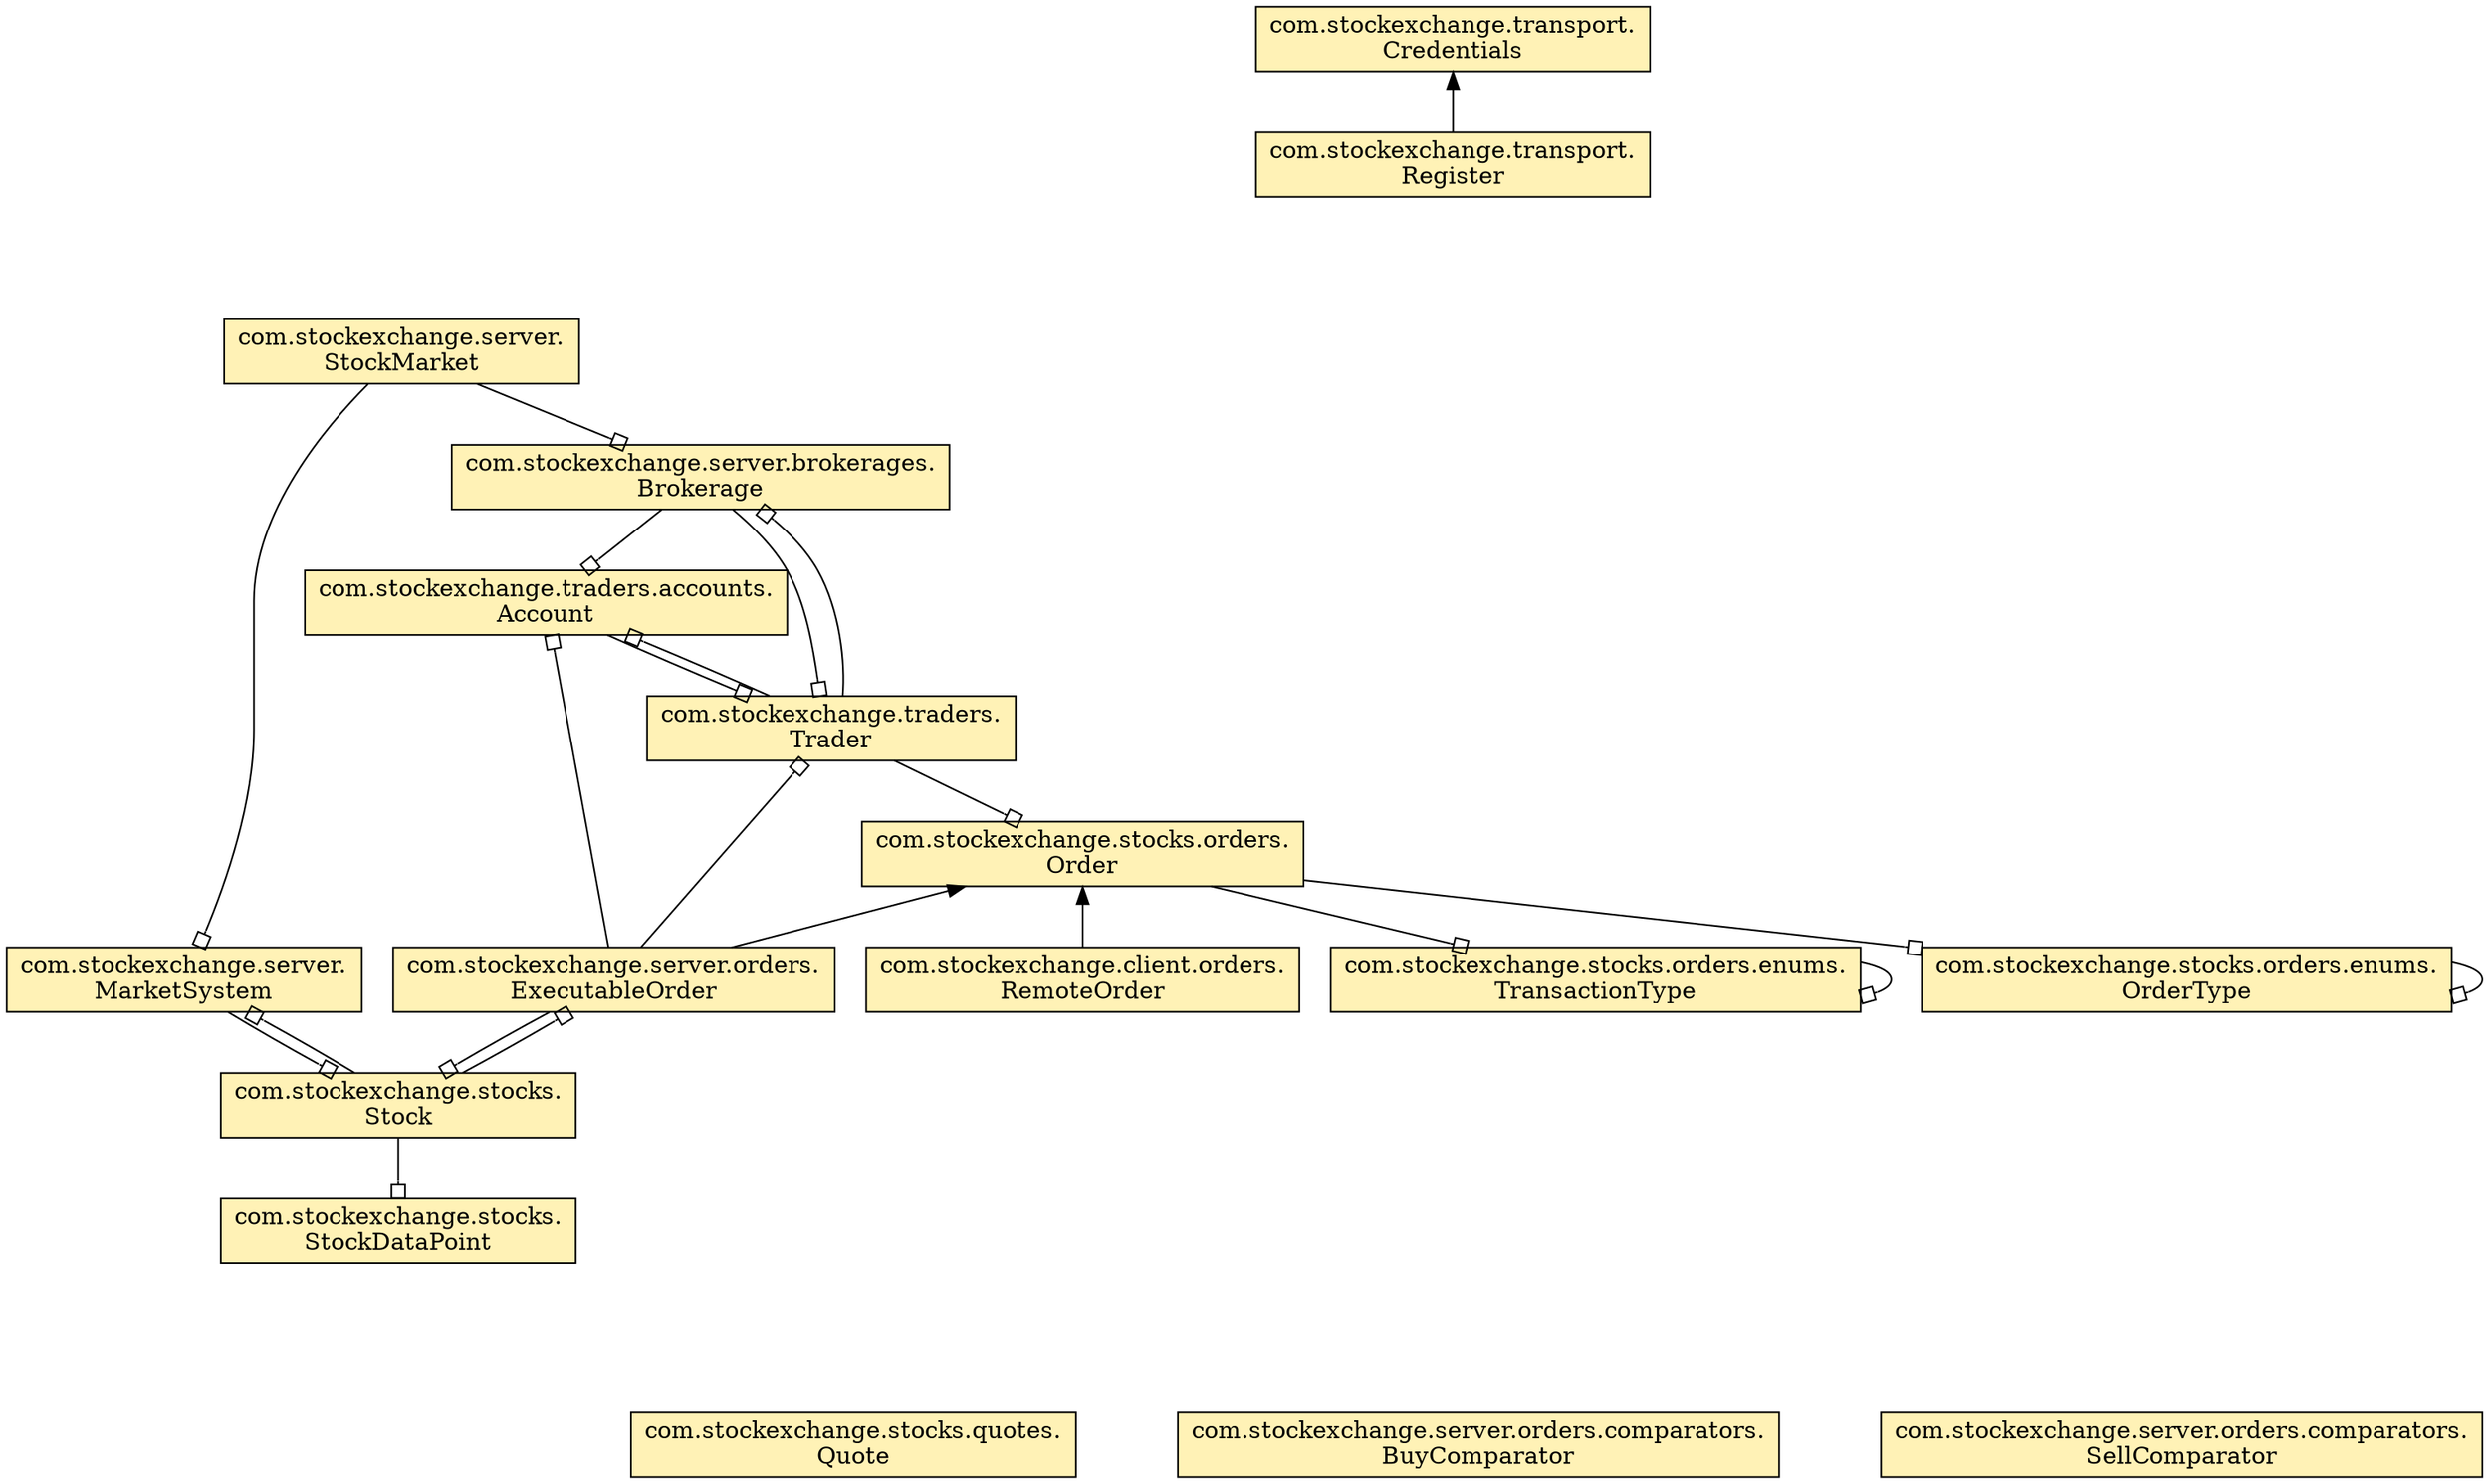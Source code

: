 digraph {
size="2000.0,2000.0";
layout=dot;
rankdir="BT";
overlap=false;
splines=true;
pack=true;

node[shape=box,style=filled,fillcolor="#fff2b6"];
  "com.stockexchange.stocks.\nStockDataPoint"
  "com.stockexchange.server.orders.comparators.\nSellComparator"
  "com.stockexchange.server.brokerages.\nBrokerage"
  "com.stockexchange.server.\nMarketSystem"
  "com.stockexchange.client.orders.\nRemoteOrder"
  "com.stockexchange.stocks.orders.\nOrder"
  "com.stockexchange.stocks.orders.enums.\nTransactionType"
  "com.stockexchange.stocks.\nStock"
  "com.stockexchange.stocks.orders.enums.\nOrderType"
  "com.stockexchange.traders.accounts.\nAccount"
  "com.stockexchange.server.orders.comparators.\nBuyComparator"
  "com.stockexchange.stocks.quotes.\nQuote"
  "com.stockexchange.transport.\nCredentials"
  "com.stockexchange.traders.\nTrader"
  "com.stockexchange.server.orders.\nExecutableOrder"
  "com.stockexchange.server.\nStockMarket"
  "com.stockexchange.transport.\nRegister"

node[shape=diamond,style=filled,fillcolor="#b6e7ff"];

node[shape=oval,style=filled,fillcolor="#f3c9ff"];

  "com.stockexchange.traders.\nTrader" -> "com.stockexchange.server.brokerages.\nBrokerage" [arrowtail=obox, dir=back]
  "com.stockexchange.traders.accounts.\nAccount" -> "com.stockexchange.server.brokerages.\nBrokerage" [arrowtail=obox, dir=back]
  "com.stockexchange.stocks.\nStock" -> "com.stockexchange.server.\nMarketSystem" [arrowtail=obox, dir=back]
  "com.stockexchange.client.orders.\nRemoteOrder" -> "com.stockexchange.stocks.orders.\nOrder"
  "com.stockexchange.stocks.orders.enums.\nOrderType" -> "com.stockexchange.stocks.orders.\nOrder" [arrowtail=obox, dir=back]
  "com.stockexchange.stocks.orders.enums.\nTransactionType" -> "com.stockexchange.stocks.orders.\nOrder" [arrowtail=obox, dir=back]
  "com.stockexchange.stocks.orders.enums.\nTransactionType" -> "com.stockexchange.stocks.orders.enums.\nTransactionType" [arrowtail=obox, dir=back]
  "com.stockexchange.server.orders.\nExecutableOrder" -> "com.stockexchange.stocks.\nStock" [arrowtail=obox, dir=back]
  "com.stockexchange.stocks.\nStockDataPoint" -> "com.stockexchange.stocks.\nStock" [arrowtail=obox, dir=back]
  "com.stockexchange.server.\nMarketSystem" -> "com.stockexchange.stocks.\nStock" [arrowtail=obox, dir=back]
  "com.stockexchange.stocks.orders.enums.\nOrderType" -> "com.stockexchange.stocks.orders.enums.\nOrderType" [arrowtail=obox, dir=back]
  "com.stockexchange.traders.\nTrader" -> "com.stockexchange.traders.accounts.\nAccount" [arrowtail=obox, dir=back]
  "com.stockexchange.server.brokerages.\nBrokerage" -> "com.stockexchange.traders.\nTrader" [arrowtail=obox, dir=back]
  "com.stockexchange.traders.accounts.\nAccount" -> "com.stockexchange.traders.\nTrader" [arrowtail=obox, dir=back]
  "com.stockexchange.stocks.orders.\nOrder" -> "com.stockexchange.traders.\nTrader" [arrowtail=obox, dir=back]
  "com.stockexchange.server.orders.\nExecutableOrder" -> "com.stockexchange.stocks.orders.\nOrder"
  "com.stockexchange.traders.\nTrader" -> "com.stockexchange.server.orders.\nExecutableOrder" [arrowtail=obox, dir=back]
  "com.stockexchange.traders.accounts.\nAccount" -> "com.stockexchange.server.orders.\nExecutableOrder" [arrowtail=obox, dir=back]
  "com.stockexchange.stocks.\nStock" -> "com.stockexchange.server.orders.\nExecutableOrder" [arrowtail=obox, dir=back]
  "com.stockexchange.server.\nMarketSystem" -> "com.stockexchange.server.\nStockMarket" [arrowtail=obox, dir=back]
  "com.stockexchange.server.brokerages.\nBrokerage" -> "com.stockexchange.server.\nStockMarket" [arrowtail=obox, dir=back]
  "com.stockexchange.transport.\nRegister" -> "com.stockexchange.transport.\nCredentials"
}
